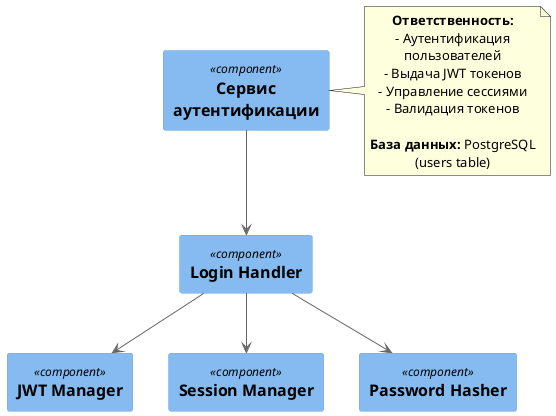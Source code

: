 @startuml
!include <C4/C4_Component>

Component(auth_service, "Сервис аутентификации")
Component(login_handler, "Login Handler")
Component(jwt_manager, "JWT Manager")
Component(session_manager, "Session Manager")
Component(password_hasher, "Password Hasher")

auth_service --> login_handler
login_handler --> jwt_manager
login_handler --> session_manager
login_handler --> password_hasher

note right of auth_service
**Ответственность:**
- Аутентификация пользователей
- Выдача JWT токенов
- Управление сессиями
- Валидация токенов

**База данных:** PostgreSQL (users table)
end note
@enduml